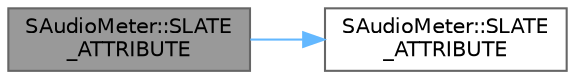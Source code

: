 digraph "SAudioMeter::SLATE_ATTRIBUTE"
{
 // INTERACTIVE_SVG=YES
 // LATEX_PDF_SIZE
  bgcolor="transparent";
  edge [fontname=Helvetica,fontsize=10,labelfontname=Helvetica,labelfontsize=10];
  node [fontname=Helvetica,fontsize=10,shape=box,height=0.2,width=0.4];
  rankdir="LR";
  Node1 [id="Node000001",label="SAudioMeter::SLATE\l_ATTRIBUTE",height=0.2,width=0.4,color="gray40", fillcolor="grey60", style="filled", fontcolor="black",tooltip="The color to draw the background in."];
  Node1 -> Node2 [id="edge1_Node000001_Node000002",color="steelblue1",style="solid",tooltip=" "];
  Node2 [id="Node000002",label="SAudioMeter::SLATE\l_ATTRIBUTE",height=0.2,width=0.4,color="grey40", fillcolor="white", style="filled",URL="$df/d6e/classSAudioMeter.html#a73739bee21f5bd451c43d0cc4b60915c",tooltip="Whether the slidable area should be indented to fit the handle."];
}
